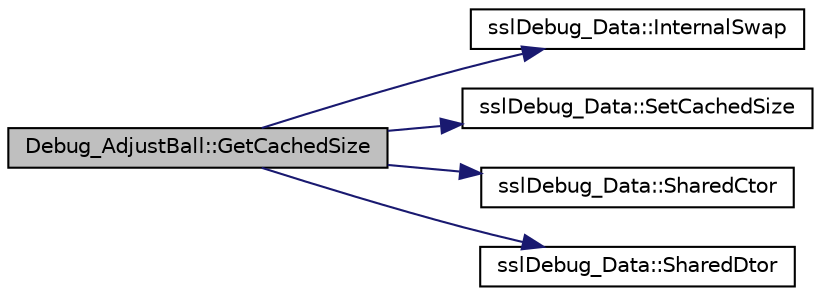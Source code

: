 digraph "Debug_AdjustBall::GetCachedSize"
{
 // INTERACTIVE_SVG=YES
  edge [fontname="Helvetica",fontsize="10",labelfontname="Helvetica",labelfontsize="10"];
  node [fontname="Helvetica",fontsize="10",shape=record];
  rankdir="LR";
  Node1 [label="Debug_AdjustBall::GetCachedSize",height=0.2,width=0.4,color="black", fillcolor="grey75", style="filled", fontcolor="black"];
  Node1 -> Node2 [color="midnightblue",fontsize="10",style="solid",fontname="Helvetica"];
  Node2 [label="sslDebug_Data::InternalSwap",height=0.2,width=0.4,color="black", fillcolor="white", style="filled",URL="$d4/d17/classssl_debug___data.html#aaa637191c2ab15c4b8bfe78c6f9b098a"];
  Node1 -> Node3 [color="midnightblue",fontsize="10",style="solid",fontname="Helvetica"];
  Node3 [label="sslDebug_Data::SetCachedSize",height=0.2,width=0.4,color="black", fillcolor="white", style="filled",URL="$d4/d17/classssl_debug___data.html#a2cd3c9800406cce4f7af9cf020b09540"];
  Node1 -> Node4 [color="midnightblue",fontsize="10",style="solid",fontname="Helvetica"];
  Node4 [label="sslDebug_Data::SharedCtor",height=0.2,width=0.4,color="black", fillcolor="white", style="filled",URL="$d4/d17/classssl_debug___data.html#a44256881743729173360fd2a035c9c96"];
  Node1 -> Node5 [color="midnightblue",fontsize="10",style="solid",fontname="Helvetica"];
  Node5 [label="sslDebug_Data::SharedDtor",height=0.2,width=0.4,color="black", fillcolor="white", style="filled",URL="$d4/d17/classssl_debug___data.html#ae5b6d6cfb110046f27892632b6473e81"];
}
